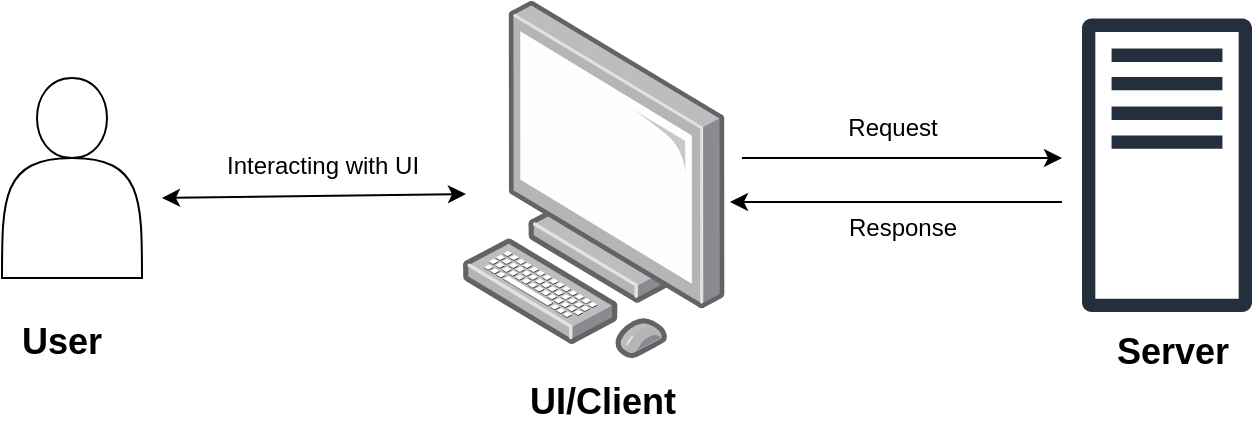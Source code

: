 <mxfile version="23.0.1" type="device">
  <diagram name="Page-1" id="HmipwPDJHIC5jnWK7yoO">
    <mxGraphModel dx="794" dy="446" grid="1" gridSize="10" guides="1" tooltips="1" connect="1" arrows="1" fold="1" page="1" pageScale="1" pageWidth="850" pageHeight="1100" math="0" shadow="0">
      <root>
        <mxCell id="0" />
        <mxCell id="1" parent="0" />
        <mxCell id="6Tjdk4gjT4K17GXfc2NK-2" value="" style="shape=actor;whiteSpace=wrap;html=1;" vertex="1" parent="1">
          <mxGeometry x="70" y="130" width="70" height="100" as="geometry" />
        </mxCell>
        <mxCell id="6Tjdk4gjT4K17GXfc2NK-3" value="" style="sketch=0;outlineConnect=0;fontColor=#232F3E;gradientColor=none;fillColor=#232F3D;strokeColor=none;dashed=0;verticalLabelPosition=bottom;verticalAlign=top;align=center;html=1;fontSize=12;fontStyle=0;aspect=fixed;pointerEvents=1;shape=mxgraph.aws4.traditional_server;" vertex="1" parent="1">
          <mxGeometry x="610" y="100" width="85" height="147.33" as="geometry" />
        </mxCell>
        <mxCell id="6Tjdk4gjT4K17GXfc2NK-4" value="" style="image;points=[];aspect=fixed;html=1;align=center;shadow=0;dashed=0;image=img/lib/allied_telesis/computer_and_terminals/Personal_Computer.svg;" vertex="1" parent="1">
          <mxGeometry x="300" y="91.45" width="131.75" height="178.55" as="geometry" />
        </mxCell>
        <mxCell id="6Tjdk4gjT4K17GXfc2NK-17" value="Interacting with UI" style="text;html=1;align=center;verticalAlign=middle;resizable=0;points=[];autosize=1;strokeColor=none;fillColor=none;" vertex="1" parent="1">
          <mxGeometry x="170" y="158.66" width="120" height="30" as="geometry" />
        </mxCell>
        <mxCell id="6Tjdk4gjT4K17GXfc2NK-23" value="" style="endArrow=classic;html=1;rounded=0;" edge="1" parent="1">
          <mxGeometry width="50" height="50" relative="1" as="geometry">
            <mxPoint x="440" y="170" as="sourcePoint" />
            <mxPoint x="600" y="170" as="targetPoint" />
          </mxGeometry>
        </mxCell>
        <mxCell id="6Tjdk4gjT4K17GXfc2NK-24" value="Request" style="text;html=1;align=center;verticalAlign=middle;resizable=0;points=[];autosize=1;strokeColor=none;fillColor=none;" vertex="1" parent="1">
          <mxGeometry x="480" y="140" width="70" height="30" as="geometry" />
        </mxCell>
        <mxCell id="6Tjdk4gjT4K17GXfc2NK-25" value="" style="endArrow=classic;html=1;rounded=0;entryX=1.017;entryY=0.563;entryDx=0;entryDy=0;entryPerimeter=0;" edge="1" parent="1" target="6Tjdk4gjT4K17GXfc2NK-4">
          <mxGeometry relative="1" as="geometry">
            <mxPoint x="600" y="192" as="sourcePoint" />
            <mxPoint x="560" y="210" as="targetPoint" />
          </mxGeometry>
        </mxCell>
        <mxCell id="6Tjdk4gjT4K17GXfc2NK-27" value="Response" style="text;html=1;align=center;verticalAlign=middle;resizable=0;points=[];autosize=1;strokeColor=none;fillColor=none;" vertex="1" parent="1">
          <mxGeometry x="480" y="190" width="80" height="30" as="geometry" />
        </mxCell>
        <mxCell id="6Tjdk4gjT4K17GXfc2NK-28" value="" style="endArrow=classic;startArrow=classic;html=1;rounded=0;entryX=0.015;entryY=0.541;entryDx=0;entryDy=0;entryPerimeter=0;" edge="1" parent="1" target="6Tjdk4gjT4K17GXfc2NK-4">
          <mxGeometry width="50" height="50" relative="1" as="geometry">
            <mxPoint x="150" y="190" as="sourcePoint" />
            <mxPoint x="280" y="190" as="targetPoint" />
          </mxGeometry>
        </mxCell>
        <mxCell id="6Tjdk4gjT4K17GXfc2NK-29" value="&lt;b&gt;&lt;font style=&quot;font-size: 18px;&quot;&gt;User&lt;/font&gt;&lt;/b&gt;" style="text;html=1;strokeColor=none;fillColor=none;align=center;verticalAlign=middle;whiteSpace=wrap;rounded=0;" vertex="1" parent="1">
          <mxGeometry x="70" y="247.33" width="60" height="30" as="geometry" />
        </mxCell>
        <mxCell id="6Tjdk4gjT4K17GXfc2NK-30" value="&lt;b&gt;&lt;font style=&quot;font-size: 18px;&quot;&gt;UI/Client&lt;/font&gt;&lt;/b&gt;" style="text;html=1;align=center;verticalAlign=middle;resizable=0;points=[];autosize=1;strokeColor=none;fillColor=none;" vertex="1" parent="1">
          <mxGeometry x="320" y="272.33" width="100" height="40" as="geometry" />
        </mxCell>
        <mxCell id="6Tjdk4gjT4K17GXfc2NK-31" value="&lt;b&gt;&lt;font style=&quot;font-size: 18px;&quot;&gt;Server&lt;/font&gt;&lt;/b&gt;" style="text;html=1;align=center;verticalAlign=middle;resizable=0;points=[];autosize=1;strokeColor=none;fillColor=none;" vertex="1" parent="1">
          <mxGeometry x="615" y="247.33" width="80" height="40" as="geometry" />
        </mxCell>
      </root>
    </mxGraphModel>
  </diagram>
</mxfile>
